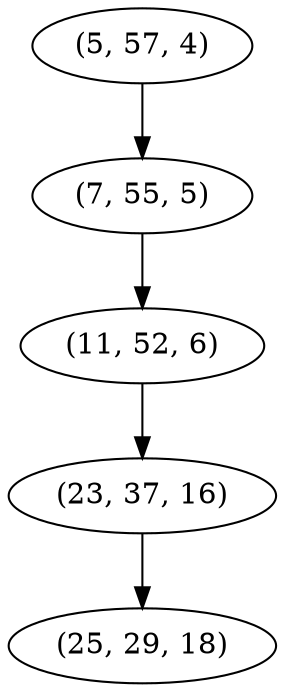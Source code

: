 digraph tree {
    "(5, 57, 4)";
    "(7, 55, 5)";
    "(11, 52, 6)";
    "(23, 37, 16)";
    "(25, 29, 18)";
    "(5, 57, 4)" -> "(7, 55, 5)";
    "(7, 55, 5)" -> "(11, 52, 6)";
    "(11, 52, 6)" -> "(23, 37, 16)";
    "(23, 37, 16)" -> "(25, 29, 18)";
}
